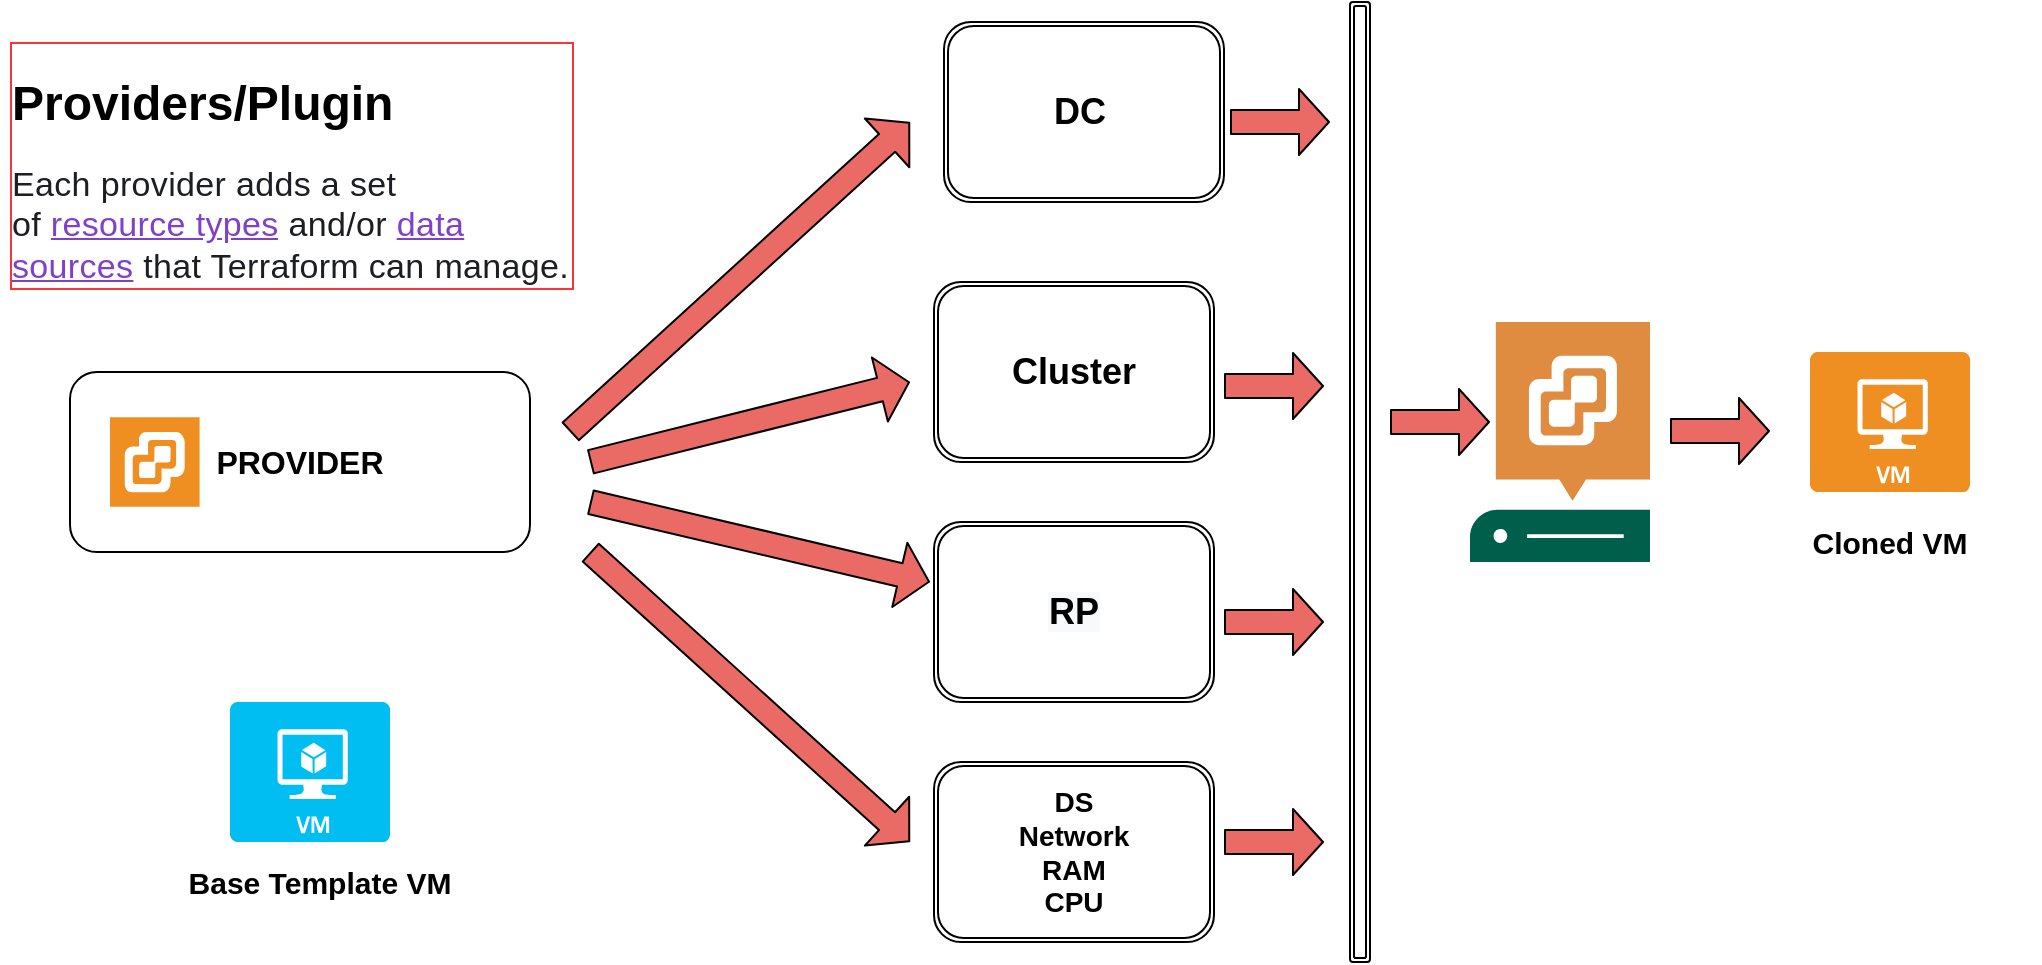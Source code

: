 <mxfile version="14.9.2" type="github" pages="2">
  <diagram id="VpCqlQhIF9ya1_VB9wXl" name="Page-1">
    <mxGraphModel dx="1422" dy="1635" grid="1" gridSize="10" guides="1" tooltips="1" connect="1" arrows="1" fold="1" page="1" pageScale="1" pageWidth="1169" pageHeight="827" math="0" shadow="0">
      <root>
        <mxCell id="0" />
        <mxCell id="1" parent="0" />
        <mxCell id="8UiX6jvRuvbvtcz3mI98-7" value="&lt;h1&gt;&lt;span&gt;Providers/Plugin&lt;/span&gt;&lt;/h1&gt;&lt;div&gt;&lt;span style=&quot;color: rgb(29 , 30 , 35) ; font-family: , &amp;#34;metro&amp;#34; , , &amp;#34;blinkmacsystemfont&amp;#34; , &amp;#34;segoe ui&amp;#34; , &amp;#34;roboto&amp;#34; , , &amp;#34;ubuntu&amp;#34; , &amp;#34;cantarell&amp;#34; , &amp;#34;helvetica neue&amp;#34; , sans-serif ; font-size: 17.008px ; letter-spacing: 0.17px ; background-color: rgb(255 , 255 , 255)&quot;&gt;Each provider adds a set of&amp;nbsp;&lt;/span&gt;&lt;a href=&quot;https://www.terraform.io/docs/language/resources/index.html&quot; style=&quot;box-sizing: border-box ; background-color: rgb(255 , 255 , 255) ; color: rgb(128 , 64 , 201) ; font-family: , &amp;#34;metro&amp;#34; , , &amp;#34;blinkmacsystemfont&amp;#34; , &amp;#34;segoe ui&amp;#34; , &amp;#34;roboto&amp;#34; , , &amp;#34;ubuntu&amp;#34; , &amp;#34;cantarell&amp;#34; , &amp;#34;helvetica neue&amp;#34; , sans-serif ; font-size: 17.008px ; letter-spacing: 0.17px&quot;&gt;resource types&lt;/a&gt;&lt;span style=&quot;color: rgb(29 , 30 , 35) ; font-family: , &amp;#34;metro&amp;#34; , , &amp;#34;blinkmacsystemfont&amp;#34; , &amp;#34;segoe ui&amp;#34; , &amp;#34;roboto&amp;#34; , , &amp;#34;ubuntu&amp;#34; , &amp;#34;cantarell&amp;#34; , &amp;#34;helvetica neue&amp;#34; , sans-serif ; font-size: 17.008px ; letter-spacing: 0.17px ; background-color: rgb(255 , 255 , 255)&quot;&gt;&amp;nbsp;and/or&amp;nbsp;&lt;/span&gt;&lt;a href=&quot;https://www.terraform.io/docs/language/data-sources/index.html&quot; style=&quot;box-sizing: border-box ; background-color: rgb(255 , 255 , 255) ; color: rgb(128 , 64 , 201) ; font-family: , &amp;#34;metro&amp;#34; , , &amp;#34;blinkmacsystemfont&amp;#34; , &amp;#34;segoe ui&amp;#34; , &amp;#34;roboto&amp;#34; , , &amp;#34;ubuntu&amp;#34; , &amp;#34;cantarell&amp;#34; , &amp;#34;helvetica neue&amp;#34; , sans-serif ; font-size: 17.008px ; letter-spacing: 0.17px&quot;&gt;data sources&lt;/a&gt;&lt;span style=&quot;color: rgb(29 , 30 , 35) ; font-family: , &amp;#34;metro&amp;#34; , , &amp;#34;blinkmacsystemfont&amp;#34; , &amp;#34;segoe ui&amp;#34; , &amp;#34;roboto&amp;#34; , , &amp;#34;ubuntu&amp;#34; , &amp;#34;cantarell&amp;#34; , &amp;#34;helvetica neue&amp;#34; , sans-serif ; font-size: 17.008px ; letter-spacing: 0.17px ; background-color: rgb(255 , 255 , 255)&quot;&gt;&amp;nbsp;that Terraform can manage.&lt;/span&gt;&lt;span&gt;&lt;br&gt;&lt;/span&gt;&lt;/div&gt;" style="text;html=1;strokeColor=none;fillColor=none;spacing=5;spacingTop=-20;whiteSpace=wrap;overflow=hidden;rounded=0;labelBackgroundColor=none;labelBorderColor=#FF3333;" vertex="1" parent="1">
          <mxGeometry x="45" y="-700" width="290" height="140" as="geometry" />
        </mxCell>
        <mxCell id="8UiX6jvRuvbvtcz3mI98-9" value="" style="group" vertex="1" connectable="0" parent="1">
          <mxGeometry x="80" y="-620" width="230" height="165" as="geometry" />
        </mxCell>
        <mxCell id="8UiX6jvRuvbvtcz3mI98-3" value="" style="rounded=1;whiteSpace=wrap;html=1;labelBackgroundColor=#6666FF;" vertex="1" parent="8UiX6jvRuvbvtcz3mI98-9">
          <mxGeometry y="75" width="230" height="90" as="geometry" />
        </mxCell>
        <mxCell id="8UiX6jvRuvbvtcz3mI98-4" value="&lt;font style=&quot;font-size: 16px&quot;&gt;&lt;b&gt;PROVIDER&lt;/b&gt;&lt;/font&gt;" style="text;html=1;strokeColor=none;fillColor=none;align=center;verticalAlign=middle;whiteSpace=wrap;rounded=0;" vertex="1" parent="8UiX6jvRuvbvtcz3mI98-9">
          <mxGeometry x="55" y="110" width="120" height="20" as="geometry" />
        </mxCell>
        <mxCell id="8UiX6jvRuvbvtcz3mI98-6" value="" style="shadow=0;dashed=0;html=1;strokeColor=none;fillColor=#EF8F21;labelPosition=center;verticalLabelPosition=bottom;verticalAlign=top;align=center;outlineConnect=0;shape=mxgraph.veeam.vsphere;labelBackgroundColor=none;" vertex="1" parent="8UiX6jvRuvbvtcz3mI98-9">
          <mxGeometry x="20" y="97.6" width="44.8" height="44.8" as="geometry" />
        </mxCell>
        <mxCell id="8UiX6jvRuvbvtcz3mI98-15" value="" style="group" vertex="1" connectable="0" parent="1">
          <mxGeometry x="512" y="-720" width="145" height="460" as="geometry" />
        </mxCell>
        <mxCell id="8UiX6jvRuvbvtcz3mI98-11" value="" style="shape=ext;double=1;rounded=1;whiteSpace=wrap;html=1;" vertex="1" parent="8UiX6jvRuvbvtcz3mI98-15">
          <mxGeometry x="5" width="140" height="90" as="geometry" />
        </mxCell>
        <mxCell id="8UiX6jvRuvbvtcz3mI98-12" value="&lt;font face=&quot;helvetica&quot;&gt;&lt;span style=&quot;font-size: 18px&quot;&gt;&lt;b&gt;Cluster&lt;/b&gt;&lt;/span&gt;&lt;/font&gt;" style="shape=ext;double=1;rounded=1;whiteSpace=wrap;html=1;" vertex="1" parent="8UiX6jvRuvbvtcz3mI98-15">
          <mxGeometry y="130" width="140" height="90" as="geometry" />
        </mxCell>
        <mxCell id="8UiX6jvRuvbvtcz3mI98-13" value="&lt;b style=&quot;color: rgb(0 , 0 , 0) ; font-family: &amp;#34;helvetica&amp;#34; ; font-style: normal ; letter-spacing: normal ; text-align: center ; text-indent: 0px ; text-transform: none ; word-spacing: 0px ; background-color: rgb(248 , 249 , 250) ; font-size: 18px&quot;&gt;RP&lt;/b&gt;" style="shape=ext;double=1;rounded=1;whiteSpace=wrap;html=1;" vertex="1" parent="8UiX6jvRuvbvtcz3mI98-15">
          <mxGeometry y="250" width="140" height="90" as="geometry" />
        </mxCell>
        <mxCell id="8UiX6jvRuvbvtcz3mI98-14" value="&lt;font face=&quot;helvetica&quot;&gt;&lt;span style=&quot;font-size: 14px&quot;&gt;&lt;b&gt;DS&lt;br&gt;Network&lt;br&gt;RAM&lt;br&gt;CPU&lt;br&gt;&lt;/b&gt;&lt;/span&gt;&lt;/font&gt;" style="shape=ext;double=1;rounded=1;whiteSpace=wrap;html=1;" vertex="1" parent="8UiX6jvRuvbvtcz3mI98-15">
          <mxGeometry y="370" width="140" height="90" as="geometry" />
        </mxCell>
        <mxCell id="8UiX6jvRuvbvtcz3mI98-21" value="&lt;b style=&quot;font-size: 18px&quot;&gt;DC&lt;/b&gt;" style="text;html=1;strokeColor=none;fillColor=none;align=center;verticalAlign=middle;whiteSpace=wrap;rounded=0;labelBackgroundColor=none;" vertex="1" parent="8UiX6jvRuvbvtcz3mI98-15">
          <mxGeometry x="53" y="35" width="40" height="20" as="geometry" />
        </mxCell>
        <mxCell id="8UiX6jvRuvbvtcz3mI98-17" value="" style="shape=flexArrow;endArrow=classic;html=1;width=12;endSize=4.67;fillColor=#EA6B66;" edge="1" parent="1">
          <mxGeometry width="50" height="50" relative="1" as="geometry">
            <mxPoint x="330" y="-515" as="sourcePoint" />
            <mxPoint x="500" y="-670" as="targetPoint" />
          </mxGeometry>
        </mxCell>
        <mxCell id="8UiX6jvRuvbvtcz3mI98-18" value="" style="shape=flexArrow;endArrow=classic;html=1;width=12;endSize=4.67;fillColor=#EA6B66;" edge="1" parent="1">
          <mxGeometry width="50" height="50" relative="1" as="geometry">
            <mxPoint x="340" y="-500" as="sourcePoint" />
            <mxPoint x="500" y="-540" as="targetPoint" />
          </mxGeometry>
        </mxCell>
        <mxCell id="8UiX6jvRuvbvtcz3mI98-19" value="" style="shape=flexArrow;endArrow=classic;html=1;width=12;endSize=4.67;fillColor=#EA6B66;" edge="1" parent="1">
          <mxGeometry width="50" height="50" relative="1" as="geometry">
            <mxPoint x="340" y="-480" as="sourcePoint" />
            <mxPoint x="510" y="-440" as="targetPoint" />
          </mxGeometry>
        </mxCell>
        <mxCell id="8UiX6jvRuvbvtcz3mI98-20" value="" style="shape=flexArrow;endArrow=classic;html=1;width=12;endSize=4.67;fillColor=#EA6B66;" edge="1" parent="1">
          <mxGeometry width="50" height="50" relative="1" as="geometry">
            <mxPoint x="340" y="-455" as="sourcePoint" />
            <mxPoint x="500" y="-310" as="targetPoint" />
          </mxGeometry>
        </mxCell>
        <mxCell id="8UiX6jvRuvbvtcz3mI98-28" value="" style="verticalLabelPosition=bottom;html=1;verticalAlign=top;align=center;strokeColor=none;shape=mxgraph.azure.virtual_machine;labelBackgroundColor=none;fillColor=#EF8F21;" vertex="1" parent="1">
          <mxGeometry x="950" y="-555" width="80" height="70" as="geometry" />
        </mxCell>
        <mxCell id="8UiX6jvRuvbvtcz3mI98-29" value="" style="shape=image;html=1;verticalAlign=top;verticalLabelPosition=bottom;labelBackgroundColor=#ffffff;imageAspect=0;aspect=fixed;image=https://cdn4.iconfinder.com/data/icons/basic-user-interface-elements/700/copy-duplicate-multiply-clone-128.png" vertex="1" parent="1">
          <mxGeometry x="100" y="-390" width="30" height="30" as="geometry" />
        </mxCell>
        <mxCell id="8UiX6jvRuvbvtcz3mI98-30" value="&lt;b&gt;&lt;font style=&quot;font-size: 15px&quot;&gt;Base Template VM&lt;/font&gt;&lt;/b&gt;" style="text;html=1;strokeColor=none;fillColor=none;align=center;verticalAlign=middle;whiteSpace=wrap;rounded=0;labelBackgroundColor=none;" vertex="1" parent="1">
          <mxGeometry x="130" y="-300" width="150" height="20" as="geometry" />
        </mxCell>
        <mxCell id="8UiX6jvRuvbvtcz3mI98-37" value="" style="pointerEvents=1;shadow=0;dashed=0;html=1;strokeColor=none;fillColor=#005F4B;labelPosition=center;verticalLabelPosition=bottom;verticalAlign=top;align=center;outlineConnect=0;shape=mxgraph.veeam2.vcenter_server;labelBackgroundColor=none;" vertex="1" parent="1">
          <mxGeometry x="780" y="-570" width="90" height="120" as="geometry" />
        </mxCell>
        <mxCell id="8UiX6jvRuvbvtcz3mI98-38" value="" style="shape=ext;double=1;rounded=1;whiteSpace=wrap;html=1;" vertex="1" parent="1">
          <mxGeometry x="720" y="-730" width="10" height="480" as="geometry" />
        </mxCell>
        <mxCell id="8UiX6jvRuvbvtcz3mI98-39" value="" style="shape=flexArrow;endArrow=classic;html=1;width=12;endSize=4.67;fillColor=#EA6B66;" edge="1" parent="1">
          <mxGeometry width="50" height="50" relative="1" as="geometry">
            <mxPoint x="660" y="-670" as="sourcePoint" />
            <mxPoint x="710" y="-670" as="targetPoint" />
          </mxGeometry>
        </mxCell>
        <mxCell id="8UiX6jvRuvbvtcz3mI98-40" value="" style="shape=flexArrow;endArrow=classic;html=1;width=12;endSize=4.67;fillColor=#EA6B66;" edge="1" parent="1">
          <mxGeometry width="50" height="50" relative="1" as="geometry">
            <mxPoint x="657" y="-538" as="sourcePoint" />
            <mxPoint x="707" y="-538" as="targetPoint" />
          </mxGeometry>
        </mxCell>
        <mxCell id="8UiX6jvRuvbvtcz3mI98-41" value="" style="shape=flexArrow;endArrow=classic;html=1;width=12;endSize=4.67;fillColor=#EA6B66;" edge="1" parent="1">
          <mxGeometry width="50" height="50" relative="1" as="geometry">
            <mxPoint x="657" y="-420" as="sourcePoint" />
            <mxPoint x="707" y="-420" as="targetPoint" />
          </mxGeometry>
        </mxCell>
        <mxCell id="8UiX6jvRuvbvtcz3mI98-42" value="" style="shape=flexArrow;endArrow=classic;html=1;width=12;endSize=4.67;fillColor=#EA6B66;" edge="1" parent="1">
          <mxGeometry width="50" height="50" relative="1" as="geometry">
            <mxPoint x="657" y="-310" as="sourcePoint" />
            <mxPoint x="707" y="-310" as="targetPoint" />
          </mxGeometry>
        </mxCell>
        <mxCell id="8UiX6jvRuvbvtcz3mI98-43" value="" style="shape=flexArrow;endArrow=classic;html=1;width=12;endSize=4.67;fillColor=#EA6B66;" edge="1" parent="1">
          <mxGeometry width="50" height="50" relative="1" as="geometry">
            <mxPoint x="740" y="-520" as="sourcePoint" />
            <mxPoint x="790" y="-520" as="targetPoint" />
          </mxGeometry>
        </mxCell>
        <mxCell id="8UiX6jvRuvbvtcz3mI98-44" value="" style="verticalLabelPosition=bottom;html=1;verticalAlign=top;align=center;strokeColor=none;fillColor=#00BEF2;shape=mxgraph.azure.virtual_machine;labelBackgroundColor=none;" vertex="1" parent="1">
          <mxGeometry x="160" y="-380" width="80" height="70" as="geometry" />
        </mxCell>
        <mxCell id="8UiX6jvRuvbvtcz3mI98-45" value="&lt;b&gt;&lt;font style=&quot;font-size: 15px&quot;&gt;Cloned VM&lt;/font&gt;&lt;/b&gt;" style="text;html=1;strokeColor=none;fillColor=none;align=center;verticalAlign=middle;whiteSpace=wrap;rounded=0;labelBackgroundColor=none;" vertex="1" parent="1">
          <mxGeometry x="915" y="-470" width="150" height="20" as="geometry" />
        </mxCell>
        <mxCell id="8UiX6jvRuvbvtcz3mI98-46" value="" style="shape=flexArrow;endArrow=classic;html=1;width=12;endSize=4.67;fillColor=#EA6B66;" edge="1" parent="1">
          <mxGeometry width="50" height="50" relative="1" as="geometry">
            <mxPoint x="880" y="-515.5" as="sourcePoint" />
            <mxPoint x="930" y="-515.5" as="targetPoint" />
          </mxGeometry>
        </mxCell>
      </root>
    </mxGraphModel>
  </diagram>
  <diagram id="R1-0Cc4pnNZDyQnzWwY-" name="Page-2">
    <mxGraphModel dx="2591" dy="1635" grid="1" gridSize="10" guides="1" tooltips="1" connect="1" arrows="1" fold="1" page="1" pageScale="1" pageWidth="1169" pageHeight="827" math="0" shadow="0">
      <root>
        <mxCell id="Gk9YtL__2CpTsjmIRXQm-0" />
        <mxCell id="Gk9YtL__2CpTsjmIRXQm-1" parent="Gk9YtL__2CpTsjmIRXQm-0" />
        <mxCell id="utTLMbmGhNjbn-fRndf9-6" value="&lt;font style=&quot;font-size: 17px&quot;&gt;&lt;b&gt;Terraform Clone VM&lt;/b&gt;&lt;/font&gt;" style="shape=ext;double=1;rounded=1;whiteSpace=wrap;html=1;" vertex="1" parent="Gk9YtL__2CpTsjmIRXQm-1">
          <mxGeometry x="50" y="-720" width="230" height="130" as="geometry" />
        </mxCell>
        <mxCell id="utTLMbmGhNjbn-fRndf9-7" value="&lt;font style=&quot;font-size: 17px&quot;&gt;&lt;b&gt;Generate Inventory&lt;br&gt;&amp;nbsp;with IP&lt;/b&gt;&lt;/font&gt;" style="shape=ext;double=1;rounded=1;whiteSpace=wrap;html=1;" vertex="1" parent="Gk9YtL__2CpTsjmIRXQm-1">
          <mxGeometry x="370" y="-720" width="230" height="130" as="geometry" />
        </mxCell>
        <mxCell id="utTLMbmGhNjbn-fRndf9-8" value="&lt;span style=&quot;font-size: 17px&quot;&gt;&lt;b&gt;Invoke Ansible with Inventory file&lt;/b&gt;&lt;/span&gt;" style="shape=ext;double=1;rounded=1;whiteSpace=wrap;html=1;" vertex="1" parent="Gk9YtL__2CpTsjmIRXQm-1">
          <mxGeometry x="690" y="-720" width="230" height="130" as="geometry" />
        </mxCell>
        <mxCell id="utTLMbmGhNjbn-fRndf9-9" value="" style="shape=ext;double=1;rounded=1;whiteSpace=wrap;html=1;opacity=10;gradientColor=#ffffff;strokeWidth=5;" vertex="1" parent="Gk9YtL__2CpTsjmIRXQm-1">
          <mxGeometry x="-40" y="-780" width="1070" height="270" as="geometry" />
        </mxCell>
        <mxCell id="jACoeHQ18U2APqe1o4LC-0" value="" style="shape=flexArrow;endArrow=classic;html=1;width=12;endSize=4.67;fillColor=#EA6B66;" edge="1" parent="Gk9YtL__2CpTsjmIRXQm-1">
          <mxGeometry width="50" height="50" relative="1" as="geometry">
            <mxPoint x="300" y="-655.5" as="sourcePoint" />
            <mxPoint x="350" y="-655.5" as="targetPoint" />
          </mxGeometry>
        </mxCell>
        <mxCell id="jACoeHQ18U2APqe1o4LC-1" value="" style="shape=flexArrow;endArrow=classic;html=1;width=12;endSize=4.67;fillColor=#EA6B66;" edge="1" parent="Gk9YtL__2CpTsjmIRXQm-1">
          <mxGeometry width="50" height="50" relative="1" as="geometry">
            <mxPoint x="620" y="-655.5" as="sourcePoint" />
            <mxPoint x="670" y="-655.5" as="targetPoint" />
          </mxGeometry>
        </mxCell>
      </root>
    </mxGraphModel>
  </diagram>
</mxfile>
